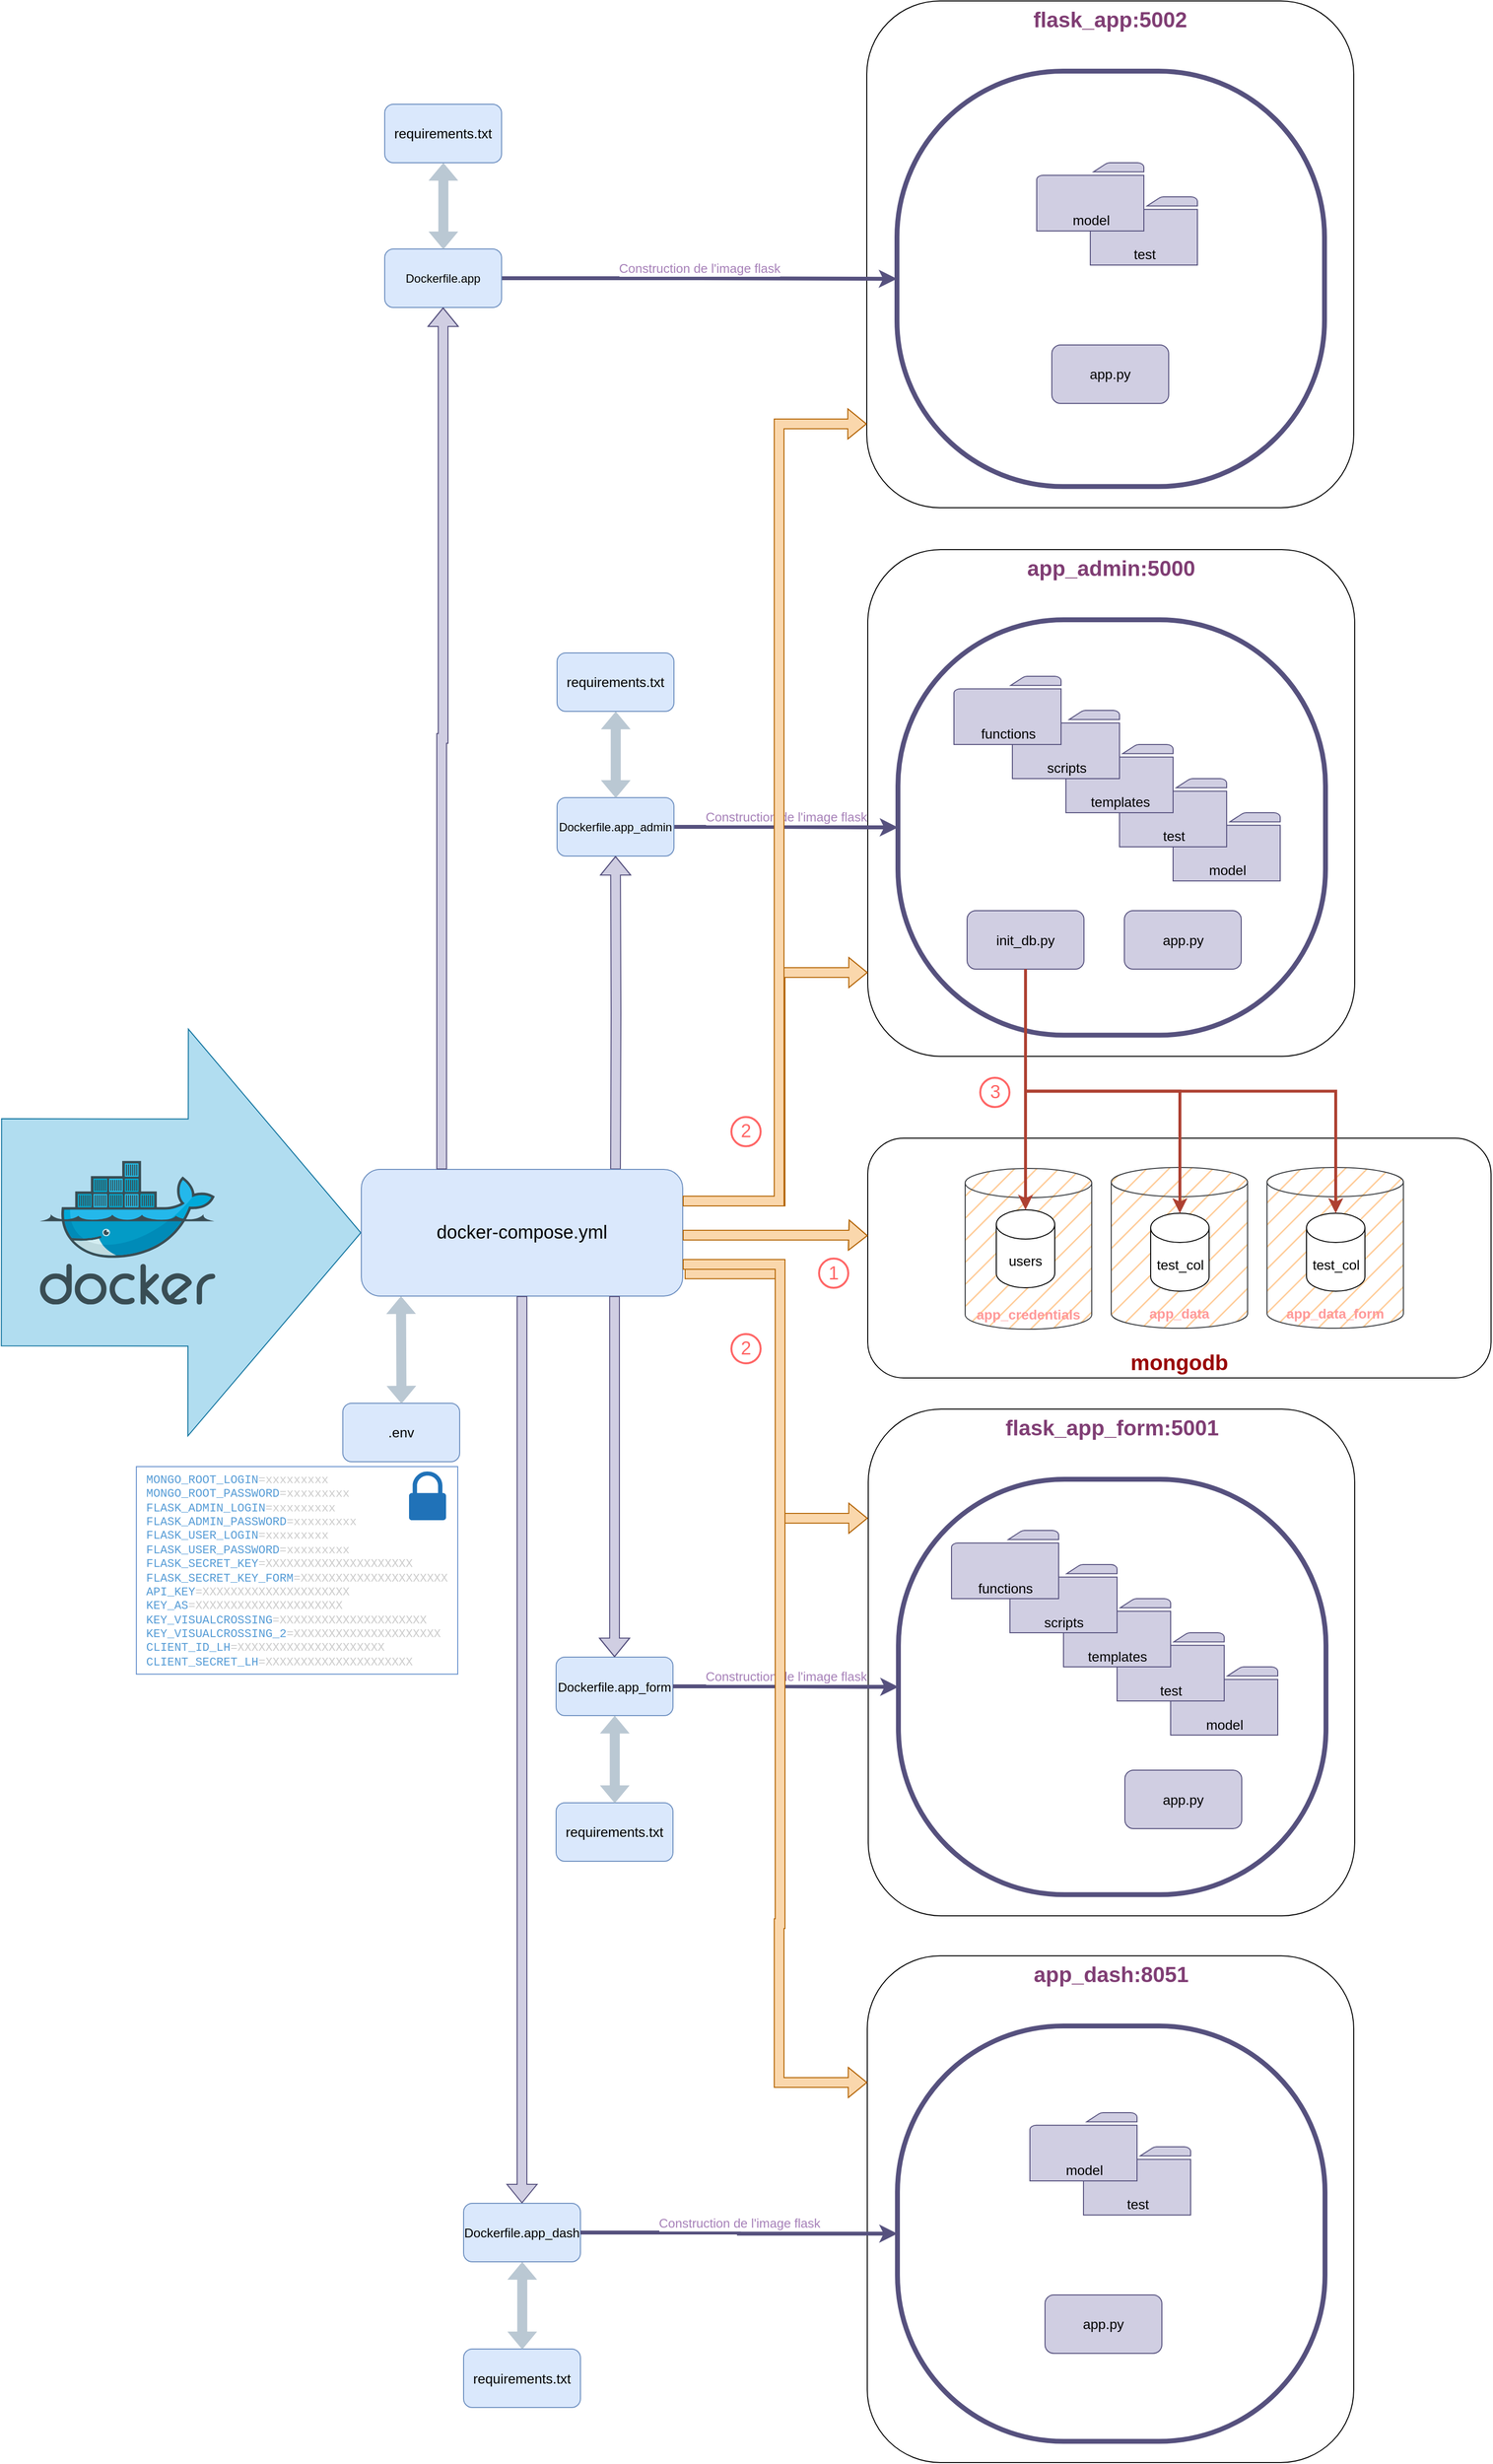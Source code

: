 <mxfile version="25.0.1">
  <diagram id="_Zeu2Und_BIN9iEwyCzT" name="Page-1">
    <mxGraphModel dx="2518" dy="3298" grid="1" gridSize="10" guides="1" tooltips="1" connect="1" arrows="1" fold="1" page="1" pageScale="1" pageWidth="1600" pageHeight="1200" math="0" shadow="0">
      <root>
        <mxCell id="0" />
        <mxCell id="1" parent="0" />
        <mxCell id="UZDIXkim0CPDH5q4cRDU-2" value="&lt;b&gt;&lt;font color=&quot;#990000&quot; style=&quot;font-size: 22px;&quot;&gt;mongodb&lt;/font&gt;&lt;/b&gt;" style="rounded=1;whiteSpace=wrap;html=1;verticalAlign=bottom;" parent="1" vertex="1">
          <mxGeometry x="2500" y="384" width="640" height="246" as="geometry" />
        </mxCell>
        <mxCell id="UZDIXkim0CPDH5q4cRDU-3" value="&lt;b style=&quot;font-size: 14px;&quot;&gt;&lt;font color=&quot;#ff9999&quot; style=&quot;font-size: 14px;&quot;&gt;app_data&lt;/font&gt;&lt;/b&gt;" style="shape=cylinder3;whiteSpace=wrap;html=1;boundedLbl=1;backgroundOutline=1;size=15;verticalAlign=bottom;fillColor=#ffcc99;strokeColor=#36393d;fillStyle=hatch;fontSize=14;" parent="1" vertex="1">
          <mxGeometry x="2750" y="414" width="140" height="165" as="geometry" />
        </mxCell>
        <mxCell id="UZDIXkim0CPDH5q4cRDU-4" value="&lt;b style=&quot;&quot;&gt;&lt;font color=&quot;#803e74&quot; style=&quot;font-size: 22px;&quot;&gt;app_admin:5000&lt;/font&gt;&lt;/b&gt;" style="rounded=1;whiteSpace=wrap;html=1;verticalAlign=top;" parent="1" vertex="1">
          <mxGeometry x="2500" y="-220" width="500" height="520" as="geometry" />
        </mxCell>
        <mxCell id="_a0-ylE22l1Moyt0WqdU-58" value="" style="shape=flexArrow;endArrow=classic;html=1;rounded=0;endWidth=183.478;endSize=58.783;width=233.043;fillColor=#b1ddf0;strokeColor=#10739e;entryX=0;entryY=0.5;entryDx=0;entryDy=0;" parent="1" edge="1">
          <mxGeometry width="50" height="50" relative="1" as="geometry">
            <mxPoint x="1610" y="480.57" as="sourcePoint" />
            <mxPoint x="1980" y="481" as="targetPoint" />
          </mxGeometry>
        </mxCell>
        <mxCell id="_a0-ylE22l1Moyt0WqdU-50" value="" style="rounded=1;whiteSpace=wrap;html=1;glass=0;arcSize=40;fillColor=none;strokeColor=#56517e;strokeWidth=5;" parent="1" vertex="1">
          <mxGeometry x="2531" y="-148" width="439" height="426.25" as="geometry" />
        </mxCell>
        <mxCell id="_a0-ylE22l1Moyt0WqdU-1" value="" style="image;sketch=0;aspect=fixed;html=1;points=[];align=center;fontSize=12;image=img/lib/mscae/Docker.svg;" parent="1" vertex="1">
          <mxGeometry x="1650" y="407.2" width="180" height="147.6" as="geometry" />
        </mxCell>
        <mxCell id="_a0-ylE22l1Moyt0WqdU-3" value="&lt;b style=&quot;font-size: 14px;&quot;&gt;&lt;font color=&quot;#ff9999&quot; style=&quot;font-size: 14px;&quot;&gt;app_credentials&lt;/font&gt;&lt;/b&gt;" style="shape=cylinder3;whiteSpace=wrap;html=1;boundedLbl=1;backgroundOutline=1;size=15;verticalAlign=bottom;fillColor=#ffcc99;strokeColor=#36393d;fillStyle=hatch;fontSize=14;" parent="1" vertex="1">
          <mxGeometry x="2600" y="415" width="130" height="165" as="geometry" />
        </mxCell>
        <mxCell id="_a0-ylE22l1Moyt0WqdU-5" value="users" style="shape=cylinder3;whiteSpace=wrap;html=1;boundedLbl=1;backgroundOutline=1;size=15;fontSize=14;" parent="1" vertex="1">
          <mxGeometry x="2632" y="457.5" width="60" height="80" as="geometry" />
        </mxCell>
        <mxCell id="_a0-ylE22l1Moyt0WqdU-51" value="Construction de l&#39;image flask" style="edgeStyle=orthogonalEdgeStyle;rounded=0;orthogonalLoop=1;jettySize=auto;html=1;entryX=0;entryY=0.5;entryDx=0;entryDy=0;fillColor=#d0cee2;strokeColor=#56517e;strokeWidth=4;verticalAlign=bottom;fontColor=#A680B8;fontSize=13;" parent="1" source="_a0-ylE22l1Moyt0WqdU-12" target="_a0-ylE22l1Moyt0WqdU-50" edge="1">
          <mxGeometry relative="1" as="geometry" />
        </mxCell>
        <mxCell id="_a0-ylE22l1Moyt0WqdU-12" value="Dockerfile.app_admin" style="rounded=1;whiteSpace=wrap;html=1;fillColor=#dae8fc;strokeColor=#6c8ebf;fontSize=12;" parent="1" vertex="1">
          <mxGeometry x="2181" y="34.5" width="120" height="60" as="geometry" />
        </mxCell>
        <mxCell id="_a0-ylE22l1Moyt0WqdU-13" value="init_db.py" style="rounded=1;whiteSpace=wrap;html=1;fillColor=#d0cee2;strokeColor=#56517e;fontSize=14;" parent="1" vertex="1">
          <mxGeometry x="2602" y="150.5" width="120" height="60" as="geometry" />
        </mxCell>
        <mxCell id="_a0-ylE22l1Moyt0WqdU-14" value="app.py" style="rounded=1;whiteSpace=wrap;html=1;fillColor=#d0cee2;strokeColor=#56517e;fontSize=14;" parent="1" vertex="1">
          <mxGeometry x="2763.5" y="150.5" width="120" height="60" as="geometry" />
        </mxCell>
        <mxCell id="_a0-ylE22l1Moyt0WqdU-15" value=".env" style="rounded=1;whiteSpace=wrap;html=1;fillColor=#dae8fc;strokeColor=#6c8ebf;fontSize=14;" parent="1" vertex="1">
          <mxGeometry x="1961" y="656" width="120" height="60" as="geometry" />
        </mxCell>
        <mxCell id="_a0-ylE22l1Moyt0WqdU-16" value="requirements.txt" style="rounded=1;whiteSpace=wrap;html=1;fillColor=#dae8fc;strokeColor=#6c8ebf;fontSize=14;" parent="1" vertex="1">
          <mxGeometry x="2181" y="-114" width="120" height="60" as="geometry" />
        </mxCell>
        <mxCell id="_a0-ylE22l1Moyt0WqdU-19" style="edgeStyle=orthogonalEdgeStyle;rounded=0;orthogonalLoop=1;jettySize=auto;html=1;curved=1;shape=flexArrow;fontSize=14;exitX=1;exitY=0.25;exitDx=0;exitDy=0;fillColor=#fad7ac;strokeColor=#b46504;" parent="1" source="_a0-ylE22l1Moyt0WqdU-17" target="UZDIXkim0CPDH5q4cRDU-4" edge="1">
          <mxGeometry relative="1" as="geometry">
            <Array as="points">
              <mxPoint x="2410" y="449" />
              <mxPoint x="2410" y="214" />
            </Array>
            <mxPoint x="2490" y="291" as="targetPoint" />
          </mxGeometry>
        </mxCell>
        <mxCell id="_a0-ylE22l1Moyt0WqdU-46" style="edgeStyle=orthogonalEdgeStyle;rounded=0;orthogonalLoop=1;jettySize=auto;html=1;entryX=0.5;entryY=1;entryDx=0;entryDy=0;fillColor=#d0cee2;strokeColor=#56517e;strokeWidth=1;shape=flexArrow;" parent="1" target="_a0-ylE22l1Moyt0WqdU-12" edge="1">
          <mxGeometry relative="1" as="geometry">
            <mxPoint x="2241" y="416" as="sourcePoint" />
          </mxGeometry>
        </mxCell>
        <mxCell id="_a0-ylE22l1Moyt0WqdU-17" value="docker-compose.yml" style="rounded=1;whiteSpace=wrap;html=1;fillColor=#dae8fc;strokeColor=#6c8ebf;fontSize=19;" parent="1" vertex="1">
          <mxGeometry x="1980" y="416" width="330" height="130" as="geometry" />
        </mxCell>
        <mxCell id="_a0-ylE22l1Moyt0WqdU-22" style="edgeStyle=orthogonalEdgeStyle;rounded=0;orthogonalLoop=1;jettySize=auto;html=1;entryX=0.5;entryY=0;entryDx=0;entryDy=0;entryPerimeter=0;strokeWidth=3;fillColor=#fad9d5;strokeColor=#ae4132;" parent="1" source="_a0-ylE22l1Moyt0WqdU-13" target="_a0-ylE22l1Moyt0WqdU-5" edge="1">
          <mxGeometry relative="1" as="geometry" />
        </mxCell>
        <mxCell id="_a0-ylE22l1Moyt0WqdU-25" value="&lt;font style=&quot;font-size: 19px;&quot;&gt;2&lt;/font&gt;" style="ellipse;whiteSpace=wrap;html=1;aspect=fixed;fillColor=none;strokeWidth=2;strokeColor=#FF6666;fontColor=#FF6666;fontSize=19;" parent="1" vertex="1">
          <mxGeometry x="2360" y="362.25" width="30" height="30" as="geometry" />
        </mxCell>
        <mxCell id="_a0-ylE22l1Moyt0WqdU-28" value="&lt;font style=&quot;font-size: 19px;&quot;&gt;3&lt;/font&gt;" style="ellipse;whiteSpace=wrap;html=1;aspect=fixed;fillColor=none;strokeWidth=2;strokeColor=#FF6666;fontColor=#FF6666;fontSize=19;" parent="1" vertex="1">
          <mxGeometry x="2615.5" y="322" width="30" height="30" as="geometry" />
        </mxCell>
        <mxCell id="_a0-ylE22l1Moyt0WqdU-48" value="" style="endArrow=classic;startArrow=classic;html=1;rounded=0;entryX=0.5;entryY=1;entryDx=0;entryDy=0;exitX=0.5;exitY=0;exitDx=0;exitDy=0;fillColor=#bac8d3;strokeColor=#23445d;strokeWidth=0;shape=flexArrow;" parent="1" source="_a0-ylE22l1Moyt0WqdU-12" target="_a0-ylE22l1Moyt0WqdU-16" edge="1">
          <mxGeometry width="50" height="50" relative="1" as="geometry">
            <mxPoint x="2326" y="43.5" as="sourcePoint" />
            <mxPoint x="2376" y="-6.5" as="targetPoint" />
          </mxGeometry>
        </mxCell>
        <mxCell id="_a0-ylE22l1Moyt0WqdU-52" value="" style="endArrow=classic;startArrow=classic;html=1;rounded=0;entryX=0.75;entryY=1;entryDx=0;entryDy=0;exitX=0.5;exitY=0;exitDx=0;exitDy=0;fillColor=#bac8d3;strokeColor=#23445d;strokeWidth=0;shape=flexArrow;" parent="1" source="_a0-ylE22l1Moyt0WqdU-15" edge="1">
          <mxGeometry width="50" height="50" relative="1" as="geometry">
            <mxPoint x="2053" y="666" as="sourcePoint" />
            <mxPoint x="2020.5" y="546" as="targetPoint" />
          </mxGeometry>
        </mxCell>
        <mxCell id="_a0-ylE22l1Moyt0WqdU-66" value="&lt;div style=&quot;color: rgb(204, 204, 204); font-family: Consolas, &amp;quot;Courier New&amp;quot;, monospace; text-align: left; white-space: pre;&quot;&gt;&lt;font style=&quot;font-size: 12px;&quot;&gt;&lt;span style=&quot;color: rgb(86, 156, 214);&quot;&gt;MONGO_ROOT_LOGIN&lt;/span&gt;=xxxxxxxxx&lt;/font&gt;&lt;/div&gt;&lt;div style=&quot;color: rgb(204, 204, 204); font-family: Consolas, &amp;quot;Courier New&amp;quot;, monospace; text-align: left; white-space: pre;&quot;&gt;&lt;font style=&quot;font-size: 12px;&quot;&gt;&lt;span style=&quot;color: rgb(86, 156, 214);&quot;&gt;MONGO_ROOT_PASSWORD&lt;/span&gt;=&lt;/font&gt;&lt;span style=&quot;background-color: initial;&quot;&gt;xxxxxxxxx&lt;/span&gt;&lt;/div&gt;&lt;div style=&quot;color: rgb(204, 204, 204); font-family: Consolas, &amp;quot;Courier New&amp;quot;, monospace; text-align: left; white-space: pre;&quot;&gt;&lt;font style=&quot;font-size: 12px;&quot;&gt;&lt;span style=&quot;color: rgb(86, 156, 214);&quot;&gt;FLASK_ADMIN_LOGIN&lt;/span&gt;=&lt;/font&gt;&lt;span style=&quot;background-color: initial;&quot;&gt;xxxxxxxxx&lt;/span&gt;&lt;/div&gt;&lt;div style=&quot;color: rgb(204, 204, 204); font-family: Consolas, &amp;quot;Courier New&amp;quot;, monospace; text-align: left; white-space: pre;&quot;&gt;&lt;font style=&quot;font-size: 12px;&quot;&gt;&lt;span style=&quot;color: rgb(86, 156, 214);&quot;&gt;FLASK_ADMIN_PASSWORD&lt;/span&gt;=&lt;/font&gt;&lt;span style=&quot;background-color: initial;&quot;&gt;xxxxxxxxx&lt;/span&gt;&lt;/div&gt;&lt;div style=&quot;color: rgb(204, 204, 204); font-family: Consolas, &amp;quot;Courier New&amp;quot;, monospace; text-align: left; white-space: pre;&quot;&gt;&lt;font style=&quot;font-size: 12px;&quot;&gt;&lt;span style=&quot;color: rgb(86, 156, 214);&quot;&gt;FLASK_USER_LOGIN&lt;/span&gt;=&lt;/font&gt;&lt;span style=&quot;background-color: initial;&quot;&gt;xxxxxxxxx&lt;/span&gt;&lt;/div&gt;&lt;div style=&quot;color: rgb(204, 204, 204); font-family: Consolas, &amp;quot;Courier New&amp;quot;, monospace; text-align: left; white-space: pre;&quot;&gt;&lt;font style=&quot;background-color: initial; text-align: center;&quot;&gt;&lt;span style=&quot;color: rgb(86, 156, 214);&quot;&gt;FLASK_USER_PASSWORD&lt;/span&gt;=&lt;/font&gt;&lt;span style=&quot;background-color: initial; text-align: center;&quot;&gt;xxxxxxxxx&lt;/span&gt;&lt;/div&gt;&lt;div style=&quot;color: rgb(204, 204, 204); font-family: Consolas, &amp;quot;Courier New&amp;quot;, monospace; white-space: pre;&quot;&gt;&lt;div style=&quot;text-align: left;&quot;&gt;&lt;font style=&quot;font-size: 12px;&quot;&gt;&lt;span style=&quot;color: rgb(86, 156, 214);&quot;&gt;FLASK_SECRET_KEY&lt;/span&gt;=&lt;/font&gt;&lt;span style=&quot;background-color: initial;&quot;&gt;XXXXXXXXXXXXXXXXXXXXX&lt;/span&gt;&lt;/div&gt;&lt;div style=&quot;text-align: left;&quot;&gt;&lt;font style=&quot;font-size: 12px;&quot;&gt;&lt;span style=&quot;color: rgb(86, 156, 214);&quot;&gt;FLASK_SECRET_KEY_FORM&lt;/span&gt;=&lt;/font&gt;&lt;span style=&quot;background-color: initial;&quot;&gt;XXXXXXXXXXXXXXXXXXXXX&lt;/span&gt;&lt;/div&gt;&lt;div style=&quot;text-align: left;&quot;&gt;&lt;font style=&quot;font-size: 12px;&quot;&gt;&lt;span style=&quot;color: rgb(86, 156, 214);&quot;&gt;API_KEY&lt;/span&gt;=&lt;/font&gt;&lt;span style=&quot;background-color: initial;&quot;&gt;XXXXXXXXXXXXXXXXXXXXX&lt;/span&gt;&lt;/div&gt;&lt;span style=&quot;background-color: initial;&quot;&gt;&lt;font style=&quot;font-size: 12px;&quot;&gt;&lt;/font&gt;&lt;/span&gt;&lt;/div&gt;&lt;div style=&quot;color: rgb(204, 204, 204); font-family: Consolas, &amp;quot;Courier New&amp;quot;, monospace; text-align: left; white-space: pre;&quot;&gt;&lt;font style=&quot;font-size: 12px;&quot;&gt;&lt;span style=&quot;color: rgb(86, 156, 214);&quot;&gt;KEY_AS&lt;/span&gt;=XXXXXXXXXXXXXXXXXXXXX&lt;/font&gt;&lt;/div&gt;&lt;div style=&quot;color: rgb(204, 204, 204); font-family: Consolas, &amp;quot;Courier New&amp;quot;, monospace; text-align: left; white-space: pre;&quot;&gt;&lt;font style=&quot;font-size: 12px;&quot;&gt;&lt;span style=&quot;color: rgb(86, 156, 214);&quot;&gt;KEY_VISUALCROSSING&lt;/span&gt;=&lt;/font&gt;&lt;span style=&quot;background-color: initial;&quot;&gt;XXXXXXXXXXXXXXXXXXXXX&lt;/span&gt;&lt;/div&gt;&lt;div style=&quot;color: rgb(204, 204, 204); font-family: Consolas, &amp;quot;Courier New&amp;quot;, monospace; text-align: left; white-space: pre;&quot;&gt;&lt;font style=&quot;font-size: 12px;&quot;&gt;&lt;span style=&quot;color: rgb(86, 156, 214);&quot;&gt;KEY_VISUALCROSSING_2&lt;/span&gt;=&lt;/font&gt;&lt;span style=&quot;background-color: initial;&quot;&gt;XXXXXXXXXXXXXXXXXXXXX&lt;/span&gt;&lt;/div&gt;&lt;div style=&quot;color: rgb(204, 204, 204); font-family: Consolas, &amp;quot;Courier New&amp;quot;, monospace; text-align: left; white-space: pre;&quot;&gt;&lt;font style=&quot;font-size: 12px;&quot;&gt;&lt;span style=&quot;color: rgb(86, 156, 214);&quot;&gt;CLIENT_ID_LH&lt;/span&gt;=&lt;/font&gt;&lt;span style=&quot;background-color: initial;&quot;&gt;XXXXXXXXXXXXXXXXXXXXX&lt;/span&gt;&lt;/div&gt;&lt;div style=&quot;color: rgb(204, 204, 204); font-family: Consolas, &amp;quot;Courier New&amp;quot;, monospace; text-align: left; white-space: pre;&quot;&gt;&lt;font style=&quot;font-size: 12px;&quot;&gt;&lt;span style=&quot;color: rgb(86, 156, 214);&quot;&gt;CLIENT_SECRET_LH&lt;/span&gt;=&lt;/font&gt;&lt;span style=&quot;background-color: initial;&quot;&gt;XXXXXXXXXXXXXXXXXXXXX&lt;/span&gt;&lt;/div&gt;" style="rounded=0;whiteSpace=wrap;html=1;strokeColor=#6c95ce;" parent="1" vertex="1">
          <mxGeometry x="1749" y="721" width="330" height="213" as="geometry" />
        </mxCell>
        <mxCell id="_a0-ylE22l1Moyt0WqdU-68" value="" style="sketch=0;pointerEvents=1;shadow=0;dashed=0;html=1;strokeColor=none;labelPosition=center;verticalLabelPosition=bottom;verticalAlign=top;outlineConnect=0;align=center;shape=mxgraph.office.security.lock_protected;fillColor=#2072B8;" parent="1" vertex="1">
          <mxGeometry x="2029" y="726" width="38" height="50" as="geometry" />
        </mxCell>
        <mxCell id="UZDIXkim0CPDH5q4cRDU-1" value="test_col" style="shape=cylinder3;whiteSpace=wrap;html=1;boundedLbl=1;backgroundOutline=1;size=15;fontSize=14;" parent="1" vertex="1">
          <mxGeometry x="2790.5" y="461" width="60" height="80" as="geometry" />
        </mxCell>
        <mxCell id="UZDIXkim0CPDH5q4cRDU-6" value="&lt;b style=&quot;&quot;&gt;&lt;font color=&quot;#803e74&quot; style=&quot;font-size: 22px;&quot;&gt;flask_app_form:5001&lt;/font&gt;&lt;/b&gt;" style="rounded=1;whiteSpace=wrap;html=1;verticalAlign=top;" parent="1" vertex="1">
          <mxGeometry x="2500.5" y="662" width="499.5" height="520" as="geometry" />
        </mxCell>
        <mxCell id="UZDIXkim0CPDH5q4cRDU-7" value="" style="rounded=1;whiteSpace=wrap;html=1;glass=0;arcSize=40;fillColor=none;strokeColor=#56517e;strokeWidth=5;" parent="1" vertex="1">
          <mxGeometry x="2531.5" y="734" width="439" height="426.25" as="geometry" />
        </mxCell>
        <mxCell id="UZDIXkim0CPDH5q4cRDU-9" value="app.py" style="rounded=1;whiteSpace=wrap;html=1;fillColor=#d0cee2;strokeColor=#56517e;fontSize=14;" parent="1" vertex="1">
          <mxGeometry x="2764" y="1032.5" width="120" height="60" as="geometry" />
        </mxCell>
        <mxCell id="UZDIXkim0CPDH5q4cRDU-10" value="&lt;font style=&quot;font-size: 14px;&quot;&gt;model&lt;/font&gt;" style="sketch=0;pointerEvents=1;shadow=0;dashed=0;html=1;strokeColor=#56517e;labelPosition=center;verticalLabelPosition=middle;verticalAlign=bottom;outlineConnect=0;align=center;shape=mxgraph.office.concepts.folder;fillColor=#d0cee2;fontSize=15;" parent="1" vertex="1">
          <mxGeometry x="2811" y="926.5" width="110" height="70" as="geometry" />
        </mxCell>
        <mxCell id="UZDIXkim0CPDH5q4cRDU-11" value="&lt;font style=&quot;font-size: 14px;&quot;&gt;test&lt;/font&gt;" style="sketch=0;pointerEvents=1;shadow=0;dashed=0;html=1;strokeColor=#56517e;labelPosition=center;verticalLabelPosition=middle;verticalAlign=bottom;outlineConnect=0;align=center;shape=mxgraph.office.concepts.folder;fillColor=#d0cee2;fontSize=15;" parent="1" vertex="1">
          <mxGeometry x="2756" y="891.5" width="110" height="70" as="geometry" />
        </mxCell>
        <mxCell id="UZDIXkim0CPDH5q4cRDU-12" value="&lt;span style=&quot;font-size: 14px;&quot;&gt;templates&lt;/span&gt;" style="sketch=0;pointerEvents=1;shadow=0;dashed=0;html=1;strokeColor=#56517e;labelPosition=center;verticalLabelPosition=middle;verticalAlign=bottom;outlineConnect=0;align=center;shape=mxgraph.office.concepts.folder;fillColor=#d0cee2;fontSize=15;" parent="1" vertex="1">
          <mxGeometry x="2701" y="856.5" width="110" height="70" as="geometry" />
        </mxCell>
        <mxCell id="UZDIXkim0CPDH5q4cRDU-13" value="&lt;span style=&quot;font-size: 14px;&quot;&gt;scripts&lt;/span&gt;" style="sketch=0;pointerEvents=1;shadow=0;dashed=0;html=1;strokeColor=#56517e;labelPosition=center;verticalLabelPosition=middle;verticalAlign=bottom;outlineConnect=0;align=center;shape=mxgraph.office.concepts.folder;fillColor=#d0cee2;fontSize=15;" parent="1" vertex="1">
          <mxGeometry x="2646" y="821.5" width="110" height="70" as="geometry" />
        </mxCell>
        <mxCell id="UZDIXkim0CPDH5q4cRDU-14" value="&lt;font style=&quot;font-size: 14px;&quot;&gt;functions&lt;/font&gt;" style="sketch=0;pointerEvents=1;shadow=0;dashed=0;html=1;strokeColor=#56517e;labelPosition=center;verticalLabelPosition=middle;verticalAlign=bottom;outlineConnect=0;align=center;shape=mxgraph.office.concepts.folder;fillColor=#d0cee2;fontSize=15;" parent="1" vertex="1">
          <mxGeometry x="2586" y="786.5" width="110" height="70" as="geometry" />
        </mxCell>
        <mxCell id="UZDIXkim0CPDH5q4cRDU-15" value="&lt;font style=&quot;font-size: 13px;&quot;&gt;Dockerfile.app_form&lt;/font&gt;" style="rounded=1;whiteSpace=wrap;html=1;fillColor=#dae8fc;strokeColor=#6c8ebf;fontSize=14;" parent="1" vertex="1">
          <mxGeometry x="2180" y="916.5" width="120" height="60" as="geometry" />
        </mxCell>
        <mxCell id="UZDIXkim0CPDH5q4cRDU-16" value="requirements.txt" style="rounded=1;whiteSpace=wrap;html=1;fillColor=#dae8fc;strokeColor=#6c8ebf;fontSize=14;" parent="1" vertex="1">
          <mxGeometry x="2180" y="1066" width="120" height="60" as="geometry" />
        </mxCell>
        <mxCell id="UZDIXkim0CPDH5q4cRDU-17" value="" style="endArrow=classic;startArrow=classic;html=1;rounded=0;entryX=0.5;entryY=1;entryDx=0;entryDy=0;exitX=0.5;exitY=0;exitDx=0;exitDy=0;fillColor=#bac8d3;strokeColor=#23445d;strokeWidth=0;shape=flexArrow;" parent="1" source="UZDIXkim0CPDH5q4cRDU-16" target="UZDIXkim0CPDH5q4cRDU-15" edge="1">
          <mxGeometry width="50" height="50" relative="1" as="geometry">
            <mxPoint x="2240.29" y="1065.5" as="sourcePoint" />
            <mxPoint x="2240.29" y="976.5" as="targetPoint" />
          </mxGeometry>
        </mxCell>
        <mxCell id="UZDIXkim0CPDH5q4cRDU-18" style="edgeStyle=orthogonalEdgeStyle;rounded=0;orthogonalLoop=1;jettySize=auto;html=1;fillColor=#d0cee2;strokeColor=#56517e;strokeWidth=1;shape=flexArrow;exitX=0.5;exitY=0;exitDx=0;exitDy=0;startArrow=block;endArrow=none;endFill=0;" parent="1" source="UZDIXkim0CPDH5q4cRDU-15" edge="1">
          <mxGeometry relative="1" as="geometry">
            <mxPoint x="2240" y="874" as="sourcePoint" />
            <mxPoint x="2240" y="546" as="targetPoint" />
          </mxGeometry>
        </mxCell>
        <mxCell id="UZDIXkim0CPDH5q4cRDU-19" value="Construction de l&#39;image flask" style="edgeStyle=orthogonalEdgeStyle;rounded=0;orthogonalLoop=1;jettySize=auto;html=1;entryX=0;entryY=0.5;entryDx=0;entryDy=0;fillColor=#d0cee2;strokeColor=#56517e;strokeWidth=4;verticalAlign=bottom;fontColor=#A680B8;fontSize=13;exitX=1;exitY=0.5;exitDx=0;exitDy=0;" parent="1" source="UZDIXkim0CPDH5q4cRDU-15" target="UZDIXkim0CPDH5q4cRDU-7" edge="1">
          <mxGeometry relative="1" as="geometry">
            <mxPoint x="2300" y="895.39" as="sourcePoint" />
            <mxPoint x="2530" y="895.39" as="targetPoint" />
          </mxGeometry>
        </mxCell>
        <mxCell id="UZDIXkim0CPDH5q4cRDU-20" style="edgeStyle=orthogonalEdgeStyle;rounded=0;orthogonalLoop=1;jettySize=auto;html=1;curved=1;shape=flexArrow;fontSize=14;exitX=1;exitY=0.75;exitDx=0;exitDy=0;fillColor=#fad7ac;strokeColor=#b46504;" parent="1" edge="1">
          <mxGeometry relative="1" as="geometry">
            <Array as="points">
              <mxPoint x="2481" y="484" />
            </Array>
            <mxPoint x="2310" y="483.5" as="sourcePoint" />
            <mxPoint x="2500" y="484" as="targetPoint" />
          </mxGeometry>
        </mxCell>
        <mxCell id="UZDIXkim0CPDH5q4cRDU-21" style="edgeStyle=orthogonalEdgeStyle;rounded=0;orthogonalLoop=1;jettySize=auto;html=1;strokeWidth=3;fillColor=#fad9d5;strokeColor=#ae4132;exitX=0.5;exitY=1;exitDx=0;exitDy=0;entryX=0.5;entryY=0;entryDx=0;entryDy=0;entryPerimeter=0;" parent="1" source="_a0-ylE22l1Moyt0WqdU-13" target="UZDIXkim0CPDH5q4cRDU-1" edge="1">
          <mxGeometry relative="1" as="geometry">
            <mxPoint x="2672" y="221" as="sourcePoint" />
            <mxPoint x="2820" y="354" as="targetPoint" />
          </mxGeometry>
        </mxCell>
        <mxCell id="UZDIXkim0CPDH5q4cRDU-22" value="&lt;b style=&quot;font-size: 14px;&quot;&gt;&lt;font color=&quot;#ff9999&quot; style=&quot;font-size: 14px;&quot;&gt;app_data_form&lt;/font&gt;&lt;/b&gt;" style="shape=cylinder3;whiteSpace=wrap;html=1;boundedLbl=1;backgroundOutline=1;size=15;verticalAlign=bottom;fillColor=#ffcc99;strokeColor=#36393d;fillStyle=hatch;fontSize=14;" parent="1" vertex="1">
          <mxGeometry x="2910" y="414" width="140" height="165" as="geometry" />
        </mxCell>
        <mxCell id="UZDIXkim0CPDH5q4cRDU-23" value="test_col" style="shape=cylinder3;whiteSpace=wrap;html=1;boundedLbl=1;backgroundOutline=1;size=15;fontSize=14;" parent="1" vertex="1">
          <mxGeometry x="2950.5" y="461" width="60" height="80" as="geometry" />
        </mxCell>
        <mxCell id="UZDIXkim0CPDH5q4cRDU-25" style="edgeStyle=orthogonalEdgeStyle;rounded=0;orthogonalLoop=1;jettySize=auto;html=1;strokeWidth=3;fillColor=#fad9d5;strokeColor=#ae4132;exitX=0.5;exitY=1;exitDx=0;exitDy=0;entryX=0.5;entryY=0;entryDx=0;entryDy=0;entryPerimeter=0;" parent="1" source="_a0-ylE22l1Moyt0WqdU-13" target="UZDIXkim0CPDH5q4cRDU-23" edge="1">
          <mxGeometry relative="1" as="geometry">
            <mxPoint x="2672" y="221" as="sourcePoint" />
            <mxPoint x="2831" y="471" as="targetPoint" />
          </mxGeometry>
        </mxCell>
        <mxCell id="UZDIXkim0CPDH5q4cRDU-34" style="edgeStyle=orthogonalEdgeStyle;rounded=0;orthogonalLoop=1;jettySize=auto;html=1;curved=1;shape=flexArrow;fontSize=14;fillColor=#fad7ac;strokeColor=#b46504;exitX=1.006;exitY=0.825;exitDx=0;exitDy=0;exitPerimeter=0;" parent="1" source="_a0-ylE22l1Moyt0WqdU-17" edge="1">
          <mxGeometry relative="1" as="geometry">
            <Array as="points">
              <mxPoint x="2410" y="523" />
              <mxPoint x="2410" y="774" />
            </Array>
            <mxPoint x="2340" y="524" as="sourcePoint" />
            <mxPoint x="2500" y="774" as="targetPoint" />
          </mxGeometry>
        </mxCell>
        <mxCell id="UZDIXkim0CPDH5q4cRDU-36" value="&lt;font style=&quot;font-size: 19px;&quot;&gt;1&lt;/font&gt;" style="ellipse;whiteSpace=wrap;html=1;aspect=fixed;fillColor=none;strokeWidth=2;strokeColor=#FF6666;fontColor=#FF6666;fontSize=19;" parent="1" vertex="1">
          <mxGeometry x="2450" y="507.5" width="30" height="30" as="geometry" />
        </mxCell>
        <mxCell id="lWhxhTKeM-RviDwSl1E1-1" value="&lt;font style=&quot;font-size: 19px;&quot;&gt;2&lt;/font&gt;" style="ellipse;whiteSpace=wrap;html=1;aspect=fixed;fillColor=none;strokeWidth=2;strokeColor=#FF6666;fontColor=#FF6666;fontSize=19;" vertex="1" parent="1">
          <mxGeometry x="2360" y="585" width="30" height="30" as="geometry" />
        </mxCell>
        <mxCell id="lWhxhTKeM-RviDwSl1E1-3" value="&lt;b style=&quot;&quot;&gt;&lt;font color=&quot;#803e74&quot; style=&quot;font-size: 22px;&quot;&gt;flask_app:5002&lt;/font&gt;&lt;/b&gt;" style="rounded=1;whiteSpace=wrap;html=1;verticalAlign=top;" vertex="1" parent="1">
          <mxGeometry x="2499" y="-783" width="500" height="520" as="geometry" />
        </mxCell>
        <mxCell id="lWhxhTKeM-RviDwSl1E1-4" value="" style="rounded=1;whiteSpace=wrap;html=1;glass=0;arcSize=40;fillColor=none;strokeColor=#56517e;strokeWidth=5;" vertex="1" parent="1">
          <mxGeometry x="2530" y="-711" width="439" height="426.25" as="geometry" />
        </mxCell>
        <mxCell id="lWhxhTKeM-RviDwSl1E1-5" value="Construction de l&#39;image flask" style="edgeStyle=orthogonalEdgeStyle;rounded=0;orthogonalLoop=1;jettySize=auto;html=1;entryX=0;entryY=0.5;entryDx=0;entryDy=0;fillColor=#d0cee2;strokeColor=#56517e;strokeWidth=4;verticalAlign=bottom;fontColor=#A680B8;fontSize=13;" edge="1" parent="1" source="lWhxhTKeM-RviDwSl1E1-6" target="lWhxhTKeM-RviDwSl1E1-4">
          <mxGeometry relative="1" as="geometry" />
        </mxCell>
        <mxCell id="lWhxhTKeM-RviDwSl1E1-6" value="Dockerfile.app" style="rounded=1;whiteSpace=wrap;html=1;fillColor=#dae8fc;strokeColor=#6c8ebf;fontSize=12;" vertex="1" parent="1">
          <mxGeometry x="2004" y="-528.5" width="120" height="60" as="geometry" />
        </mxCell>
        <mxCell id="lWhxhTKeM-RviDwSl1E1-8" value="app.py" style="rounded=1;whiteSpace=wrap;html=1;fillColor=#d0cee2;strokeColor=#56517e;fontSize=14;" vertex="1" parent="1">
          <mxGeometry x="2689" y="-430" width="120" height="60" as="geometry" />
        </mxCell>
        <mxCell id="lWhxhTKeM-RviDwSl1E1-9" value="requirements.txt" style="rounded=1;whiteSpace=wrap;html=1;fillColor=#dae8fc;strokeColor=#6c8ebf;fontSize=14;" vertex="1" parent="1">
          <mxGeometry x="2004" y="-677" width="120" height="60" as="geometry" />
        </mxCell>
        <mxCell id="lWhxhTKeM-RviDwSl1E1-10" style="edgeStyle=orthogonalEdgeStyle;rounded=0;orthogonalLoop=1;jettySize=auto;html=1;curved=1;shape=flexArrow;fontSize=14;fillColor=#fad7ac;strokeColor=#b46504;exitX=1;exitY=0.25;exitDx=0;exitDy=0;" edge="1" parent="1" target="lWhxhTKeM-RviDwSl1E1-3" source="_a0-ylE22l1Moyt0WqdU-17">
          <mxGeometry relative="1" as="geometry">
            <Array as="points">
              <mxPoint x="2409" y="449" />
              <mxPoint x="2409" y="-349" />
            </Array>
            <mxPoint x="2489" y="-272" as="targetPoint" />
            <mxPoint x="2410" y="210" as="sourcePoint" />
          </mxGeometry>
        </mxCell>
        <mxCell id="lWhxhTKeM-RviDwSl1E1-11" style="edgeStyle=orthogonalEdgeStyle;rounded=0;orthogonalLoop=1;jettySize=auto;html=1;entryX=0.5;entryY=1;entryDx=0;entryDy=0;fillColor=#d0cee2;strokeColor=#56517e;strokeWidth=1;shape=flexArrow;exitX=0.25;exitY=0;exitDx=0;exitDy=0;" edge="1" parent="1" target="lWhxhTKeM-RviDwSl1E1-6" source="_a0-ylE22l1Moyt0WqdU-17">
          <mxGeometry relative="1" as="geometry">
            <mxPoint x="2070" y="410" as="sourcePoint" />
          </mxGeometry>
        </mxCell>
        <mxCell id="lWhxhTKeM-RviDwSl1E1-16" value="" style="endArrow=classic;startArrow=classic;html=1;rounded=0;entryX=0.5;entryY=1;entryDx=0;entryDy=0;exitX=0.5;exitY=0;exitDx=0;exitDy=0;fillColor=#bac8d3;strokeColor=#23445d;strokeWidth=0;shape=flexArrow;" edge="1" parent="1" source="lWhxhTKeM-RviDwSl1E1-6" target="lWhxhTKeM-RviDwSl1E1-9">
          <mxGeometry width="50" height="50" relative="1" as="geometry">
            <mxPoint x="2149" y="-519.5" as="sourcePoint" />
            <mxPoint x="2199" y="-569.5" as="targetPoint" />
          </mxGeometry>
        </mxCell>
        <mxCell id="lWhxhTKeM-RviDwSl1E1-17" value="&lt;b style=&quot;&quot;&gt;&lt;font color=&quot;#803e74&quot; style=&quot;font-size: 22px;&quot;&gt;app_dash:8051&lt;/font&gt;&lt;/b&gt;" style="rounded=1;whiteSpace=wrap;html=1;verticalAlign=top;" vertex="1" parent="1">
          <mxGeometry x="2499.5" y="1223" width="499.5" height="520" as="geometry" />
        </mxCell>
        <mxCell id="lWhxhTKeM-RviDwSl1E1-18" value="" style="rounded=1;whiteSpace=wrap;html=1;glass=0;arcSize=40;fillColor=none;strokeColor=#56517e;strokeWidth=5;" vertex="1" parent="1">
          <mxGeometry x="2530.5" y="1295" width="439" height="426.25" as="geometry" />
        </mxCell>
        <mxCell id="lWhxhTKeM-RviDwSl1E1-25" value="&lt;font style=&quot;font-size: 13px;&quot;&gt;Dockerfile.app_dash&lt;/font&gt;" style="rounded=1;whiteSpace=wrap;html=1;fillColor=#dae8fc;strokeColor=#6c8ebf;fontSize=14;" vertex="1" parent="1">
          <mxGeometry x="2085" y="1477" width="120" height="60" as="geometry" />
        </mxCell>
        <mxCell id="lWhxhTKeM-RviDwSl1E1-26" value="requirements.txt" style="rounded=1;whiteSpace=wrap;html=1;fillColor=#dae8fc;strokeColor=#6c8ebf;fontSize=14;" vertex="1" parent="1">
          <mxGeometry x="2085" y="1626.5" width="120" height="60" as="geometry" />
        </mxCell>
        <mxCell id="lWhxhTKeM-RviDwSl1E1-27" value="" style="endArrow=classic;startArrow=classic;html=1;rounded=0;entryX=0.5;entryY=1;entryDx=0;entryDy=0;exitX=0.5;exitY=0;exitDx=0;exitDy=0;fillColor=#bac8d3;strokeColor=#23445d;strokeWidth=0;shape=flexArrow;" edge="1" parent="1" source="lWhxhTKeM-RviDwSl1E1-26" target="lWhxhTKeM-RviDwSl1E1-25">
          <mxGeometry width="50" height="50" relative="1" as="geometry">
            <mxPoint x="2145.29" y="1626" as="sourcePoint" />
            <mxPoint x="2145.29" y="1537" as="targetPoint" />
          </mxGeometry>
        </mxCell>
        <mxCell id="lWhxhTKeM-RviDwSl1E1-28" style="edgeStyle=orthogonalEdgeStyle;rounded=0;orthogonalLoop=1;jettySize=auto;html=1;fillColor=#d0cee2;strokeColor=#56517e;strokeWidth=1;shape=flexArrow;exitX=0.5;exitY=0;exitDx=0;exitDy=0;startArrow=block;endArrow=none;endFill=0;entryX=0.5;entryY=1;entryDx=0;entryDy=0;" edge="1" parent="1" source="lWhxhTKeM-RviDwSl1E1-25" target="_a0-ylE22l1Moyt0WqdU-17">
          <mxGeometry relative="1" as="geometry">
            <mxPoint x="2239" y="1541" as="sourcePoint" />
            <mxPoint x="2239" y="1213" as="targetPoint" />
          </mxGeometry>
        </mxCell>
        <mxCell id="lWhxhTKeM-RviDwSl1E1-29" value="Construction de l&#39;image flask" style="edgeStyle=orthogonalEdgeStyle;rounded=0;orthogonalLoop=1;jettySize=auto;html=1;entryX=0;entryY=0.5;entryDx=0;entryDy=0;fillColor=#d0cee2;strokeColor=#56517e;strokeWidth=4;verticalAlign=bottom;fontColor=#A680B8;fontSize=13;exitX=1;exitY=0.5;exitDx=0;exitDy=0;" edge="1" parent="1" source="lWhxhTKeM-RviDwSl1E1-25" target="lWhxhTKeM-RviDwSl1E1-18">
          <mxGeometry relative="1" as="geometry">
            <mxPoint x="2299" y="1456.39" as="sourcePoint" />
            <mxPoint x="2529" y="1456.39" as="targetPoint" />
          </mxGeometry>
        </mxCell>
        <mxCell id="lWhxhTKeM-RviDwSl1E1-30" style="edgeStyle=orthogonalEdgeStyle;rounded=0;orthogonalLoop=1;jettySize=auto;html=1;curved=1;shape=flexArrow;fontSize=14;fillColor=#fad7ac;strokeColor=#b46504;exitX=1;exitY=0.75;exitDx=0;exitDy=0;entryX=0;entryY=0.25;entryDx=0;entryDy=0;" edge="1" parent="1" source="_a0-ylE22l1Moyt0WqdU-17" target="lWhxhTKeM-RviDwSl1E1-17">
          <mxGeometry relative="1" as="geometry">
            <Array as="points">
              <mxPoint x="2410" y="514" />
              <mxPoint x="2410" y="1190" />
              <mxPoint x="2409" y="1353" />
            </Array>
            <mxPoint x="2311" y="1190" as="sourcePoint" />
            <mxPoint x="2499" y="1441" as="targetPoint" />
          </mxGeometry>
        </mxCell>
        <mxCell id="lWhxhTKeM-RviDwSl1E1-31" value="&lt;font style=&quot;font-size: 14px;&quot;&gt;test&lt;/font&gt;" style="sketch=0;pointerEvents=1;shadow=0;dashed=0;html=1;strokeColor=#56517e;labelPosition=center;verticalLabelPosition=middle;verticalAlign=bottom;outlineConnect=0;align=center;shape=mxgraph.office.concepts.folder;fillColor=#d0cee2;fontSize=15;" vertex="1" parent="1">
          <mxGeometry x="2728.5" y="-582" width="110" height="70" as="geometry" />
        </mxCell>
        <mxCell id="lWhxhTKeM-RviDwSl1E1-32" value="&lt;span style=&quot;font-size: 14px;&quot;&gt;model&lt;/span&gt;" style="sketch=0;pointerEvents=1;shadow=0;dashed=0;html=1;strokeColor=#56517e;labelPosition=center;verticalLabelPosition=middle;verticalAlign=bottom;outlineConnect=0;align=center;shape=mxgraph.office.concepts.folder;fillColor=#d0cee2;fontSize=15;" vertex="1" parent="1">
          <mxGeometry x="2673.5" y="-617" width="110" height="70" as="geometry" />
        </mxCell>
        <mxCell id="lWhxhTKeM-RviDwSl1E1-33" value="app.py" style="rounded=1;whiteSpace=wrap;html=1;fillColor=#d0cee2;strokeColor=#56517e;fontSize=14;" vertex="1" parent="1">
          <mxGeometry x="2682" y="1571" width="120" height="60" as="geometry" />
        </mxCell>
        <mxCell id="lWhxhTKeM-RviDwSl1E1-34" value="&lt;font style=&quot;font-size: 14px;&quot;&gt;test&lt;/font&gt;" style="sketch=0;pointerEvents=1;shadow=0;dashed=0;html=1;strokeColor=#56517e;labelPosition=center;verticalLabelPosition=middle;verticalAlign=bottom;outlineConnect=0;align=center;shape=mxgraph.office.concepts.folder;fillColor=#d0cee2;fontSize=15;" vertex="1" parent="1">
          <mxGeometry x="2721.5" y="1419" width="110" height="70" as="geometry" />
        </mxCell>
        <mxCell id="lWhxhTKeM-RviDwSl1E1-35" value="&lt;span style=&quot;font-size: 14px;&quot;&gt;model&lt;/span&gt;" style="sketch=0;pointerEvents=1;shadow=0;dashed=0;html=1;strokeColor=#56517e;labelPosition=center;verticalLabelPosition=middle;verticalAlign=bottom;outlineConnect=0;align=center;shape=mxgraph.office.concepts.folder;fillColor=#d0cee2;fontSize=15;" vertex="1" parent="1">
          <mxGeometry x="2666.5" y="1384" width="110" height="70" as="geometry" />
        </mxCell>
        <mxCell id="lWhxhTKeM-RviDwSl1E1-36" value="&lt;font style=&quot;font-size: 14px;&quot;&gt;model&lt;/font&gt;" style="sketch=0;pointerEvents=1;shadow=0;dashed=0;html=1;strokeColor=#56517e;labelPosition=center;verticalLabelPosition=middle;verticalAlign=bottom;outlineConnect=0;align=center;shape=mxgraph.office.concepts.folder;fillColor=#d0cee2;fontSize=15;" vertex="1" parent="1">
          <mxGeometry x="2813.5" y="50" width="110" height="70" as="geometry" />
        </mxCell>
        <mxCell id="lWhxhTKeM-RviDwSl1E1-37" value="&lt;font style=&quot;font-size: 14px;&quot;&gt;test&lt;/font&gt;" style="sketch=0;pointerEvents=1;shadow=0;dashed=0;html=1;strokeColor=#56517e;labelPosition=center;verticalLabelPosition=middle;verticalAlign=bottom;outlineConnect=0;align=center;shape=mxgraph.office.concepts.folder;fillColor=#d0cee2;fontSize=15;" vertex="1" parent="1">
          <mxGeometry x="2758.5" y="15" width="110" height="70" as="geometry" />
        </mxCell>
        <mxCell id="lWhxhTKeM-RviDwSl1E1-38" value="&lt;span style=&quot;font-size: 14px;&quot;&gt;templates&lt;/span&gt;" style="sketch=0;pointerEvents=1;shadow=0;dashed=0;html=1;strokeColor=#56517e;labelPosition=center;verticalLabelPosition=middle;verticalAlign=bottom;outlineConnect=0;align=center;shape=mxgraph.office.concepts.folder;fillColor=#d0cee2;fontSize=15;" vertex="1" parent="1">
          <mxGeometry x="2703.5" y="-20" width="110" height="70" as="geometry" />
        </mxCell>
        <mxCell id="lWhxhTKeM-RviDwSl1E1-39" value="&lt;span style=&quot;font-size: 14px;&quot;&gt;scripts&lt;/span&gt;" style="sketch=0;pointerEvents=1;shadow=0;dashed=0;html=1;strokeColor=#56517e;labelPosition=center;verticalLabelPosition=middle;verticalAlign=bottom;outlineConnect=0;align=center;shape=mxgraph.office.concepts.folder;fillColor=#d0cee2;fontSize=15;" vertex="1" parent="1">
          <mxGeometry x="2648.5" y="-55" width="110" height="70" as="geometry" />
        </mxCell>
        <mxCell id="lWhxhTKeM-RviDwSl1E1-40" value="&lt;font style=&quot;font-size: 14px;&quot;&gt;functions&lt;/font&gt;" style="sketch=0;pointerEvents=1;shadow=0;dashed=0;html=1;strokeColor=#56517e;labelPosition=center;verticalLabelPosition=middle;verticalAlign=bottom;outlineConnect=0;align=center;shape=mxgraph.office.concepts.folder;fillColor=#d0cee2;fontSize=15;" vertex="1" parent="1">
          <mxGeometry x="2588.5" y="-90" width="110" height="70" as="geometry" />
        </mxCell>
      </root>
    </mxGraphModel>
  </diagram>
</mxfile>
